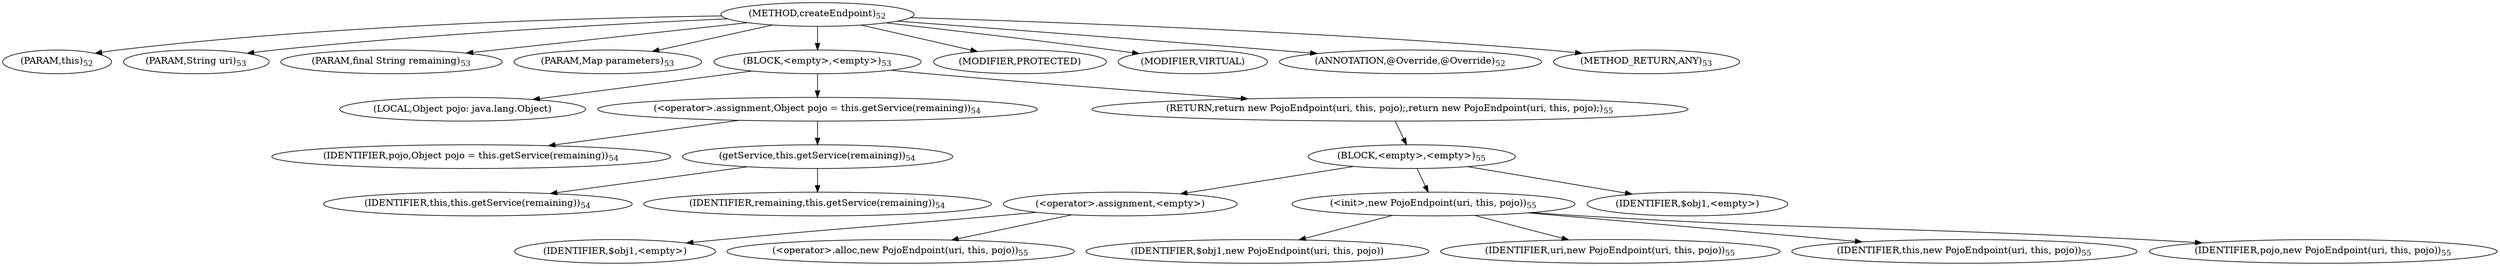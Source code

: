 digraph "createEndpoint" {  
"54" [label = <(METHOD,createEndpoint)<SUB>52</SUB>> ]
"4" [label = <(PARAM,this)<SUB>52</SUB>> ]
"55" [label = <(PARAM,String uri)<SUB>53</SUB>> ]
"56" [label = <(PARAM,final String remaining)<SUB>53</SUB>> ]
"57" [label = <(PARAM,Map parameters)<SUB>53</SUB>> ]
"58" [label = <(BLOCK,&lt;empty&gt;,&lt;empty&gt;)<SUB>53</SUB>> ]
"59" [label = <(LOCAL,Object pojo: java.lang.Object)> ]
"60" [label = <(&lt;operator&gt;.assignment,Object pojo = this.getService(remaining))<SUB>54</SUB>> ]
"61" [label = <(IDENTIFIER,pojo,Object pojo = this.getService(remaining))<SUB>54</SUB>> ]
"62" [label = <(getService,this.getService(remaining))<SUB>54</SUB>> ]
"3" [label = <(IDENTIFIER,this,this.getService(remaining))<SUB>54</SUB>> ]
"63" [label = <(IDENTIFIER,remaining,this.getService(remaining))<SUB>54</SUB>> ]
"64" [label = <(RETURN,return new PojoEndpoint(uri, this, pojo);,return new PojoEndpoint(uri, this, pojo);)<SUB>55</SUB>> ]
"65" [label = <(BLOCK,&lt;empty&gt;,&lt;empty&gt;)<SUB>55</SUB>> ]
"66" [label = <(&lt;operator&gt;.assignment,&lt;empty&gt;)> ]
"67" [label = <(IDENTIFIER,$obj1,&lt;empty&gt;)> ]
"68" [label = <(&lt;operator&gt;.alloc,new PojoEndpoint(uri, this, pojo))<SUB>55</SUB>> ]
"69" [label = <(&lt;init&gt;,new PojoEndpoint(uri, this, pojo))<SUB>55</SUB>> ]
"70" [label = <(IDENTIFIER,$obj1,new PojoEndpoint(uri, this, pojo))> ]
"71" [label = <(IDENTIFIER,uri,new PojoEndpoint(uri, this, pojo))<SUB>55</SUB>> ]
"5" [label = <(IDENTIFIER,this,new PojoEndpoint(uri, this, pojo))<SUB>55</SUB>> ]
"72" [label = <(IDENTIFIER,pojo,new PojoEndpoint(uri, this, pojo))<SUB>55</SUB>> ]
"73" [label = <(IDENTIFIER,$obj1,&lt;empty&gt;)> ]
"74" [label = <(MODIFIER,PROTECTED)> ]
"75" [label = <(MODIFIER,VIRTUAL)> ]
"76" [label = <(ANNOTATION,@Override,@Override)<SUB>52</SUB>> ]
"77" [label = <(METHOD_RETURN,ANY)<SUB>53</SUB>> ]
  "54" -> "4" 
  "54" -> "55" 
  "54" -> "56" 
  "54" -> "57" 
  "54" -> "58" 
  "54" -> "74" 
  "54" -> "75" 
  "54" -> "76" 
  "54" -> "77" 
  "58" -> "59" 
  "58" -> "60" 
  "58" -> "64" 
  "60" -> "61" 
  "60" -> "62" 
  "62" -> "3" 
  "62" -> "63" 
  "64" -> "65" 
  "65" -> "66" 
  "65" -> "69" 
  "65" -> "73" 
  "66" -> "67" 
  "66" -> "68" 
  "69" -> "70" 
  "69" -> "71" 
  "69" -> "5" 
  "69" -> "72" 
}
